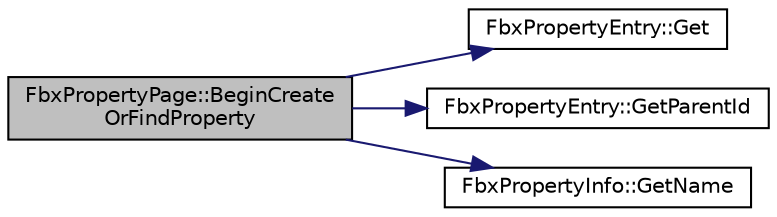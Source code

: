 digraph "FbxPropertyPage::BeginCreateOrFindProperty"
{
  edge [fontname="Helvetica",fontsize="10",labelfontname="Helvetica",labelfontsize="10"];
  node [fontname="Helvetica",fontsize="10",shape=record];
  rankdir="LR";
  Node25 [label="FbxPropertyPage::BeginCreate\lOrFindProperty",height=0.2,width=0.4,color="black", fillcolor="grey75", style="filled", fontcolor="black"];
  Node25 -> Node26 [color="midnightblue",fontsize="10",style="solid",fontname="Helvetica"];
  Node26 [label="FbxPropertyEntry::Get",height=0.2,width=0.4,color="black", fillcolor="white", style="filled",URL="$class_fbx_property_entry.html#ae91a2951a81cd0906ffa15c6d7c9abe4"];
  Node25 -> Node27 [color="midnightblue",fontsize="10",style="solid",fontname="Helvetica"];
  Node27 [label="FbxPropertyEntry::GetParentId",height=0.2,width=0.4,color="black", fillcolor="white", style="filled",URL="$class_fbx_property_entry.html#a56b169256d5fa6b43c2a054a55a34c30"];
  Node25 -> Node28 [color="midnightblue",fontsize="10",style="solid",fontname="Helvetica"];
  Node28 [label="FbxPropertyInfo::GetName",height=0.2,width=0.4,color="black", fillcolor="white", style="filled",URL="$class_fbx_property_info.html#af06f1b9f0f8505414e1cf85cc87cfb2a"];
}
